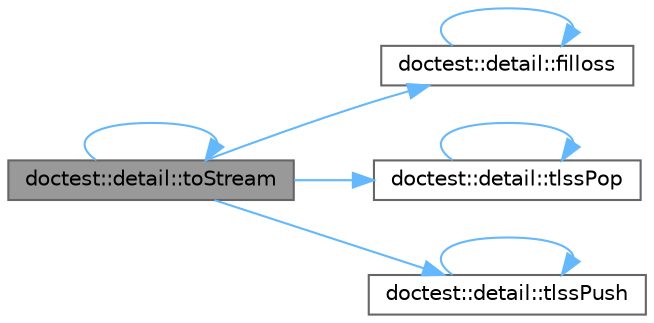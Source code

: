 digraph "doctest::detail::toStream"
{
 // LATEX_PDF_SIZE
  bgcolor="transparent";
  edge [fontname=Helvetica,fontsize=10,labelfontname=Helvetica,labelfontsize=10];
  node [fontname=Helvetica,fontsize=10,shape=box,height=0.2,width=0.4];
  rankdir="LR";
  Node1 [id="Node000001",label="doctest::detail::toStream",height=0.2,width=0.4,color="gray40", fillcolor="grey60", style="filled", fontcolor="black",tooltip=" "];
  Node1 -> Node2 [id="edge1_Node000001_Node000002",color="steelblue1",style="solid",tooltip=" "];
  Node2 [id="Node000002",label="doctest::detail::filloss",height=0.2,width=0.4,color="grey40", fillcolor="white", style="filled",URL="$namespacedoctest_1_1detail.html#a2d66bdaf42017e18b4a08849c13a72bf",tooltip=" "];
  Node2 -> Node2 [id="edge2_Node000002_Node000002",color="steelblue1",style="solid",tooltip=" "];
  Node1 -> Node3 [id="edge3_Node000001_Node000003",color="steelblue1",style="solid",tooltip=" "];
  Node3 [id="Node000003",label="doctest::detail::tlssPop",height=0.2,width=0.4,color="grey40", fillcolor="white", style="filled",URL="$namespacedoctest_1_1detail.html#a8304147da6105e3359ba7ec124837669",tooltip=" "];
  Node3 -> Node3 [id="edge4_Node000003_Node000003",color="steelblue1",style="solid",tooltip=" "];
  Node1 -> Node4 [id="edge5_Node000001_Node000004",color="steelblue1",style="solid",tooltip=" "];
  Node4 [id="Node000004",label="doctest::detail::tlssPush",height=0.2,width=0.4,color="grey40", fillcolor="white", style="filled",URL="$namespacedoctest_1_1detail.html#a064d4f06f82441946b5093bc4553b6aa",tooltip=" "];
  Node4 -> Node4 [id="edge6_Node000004_Node000004",color="steelblue1",style="solid",tooltip=" "];
  Node1 -> Node1 [id="edge7_Node000001_Node000001",color="steelblue1",style="solid",tooltip=" "];
}
